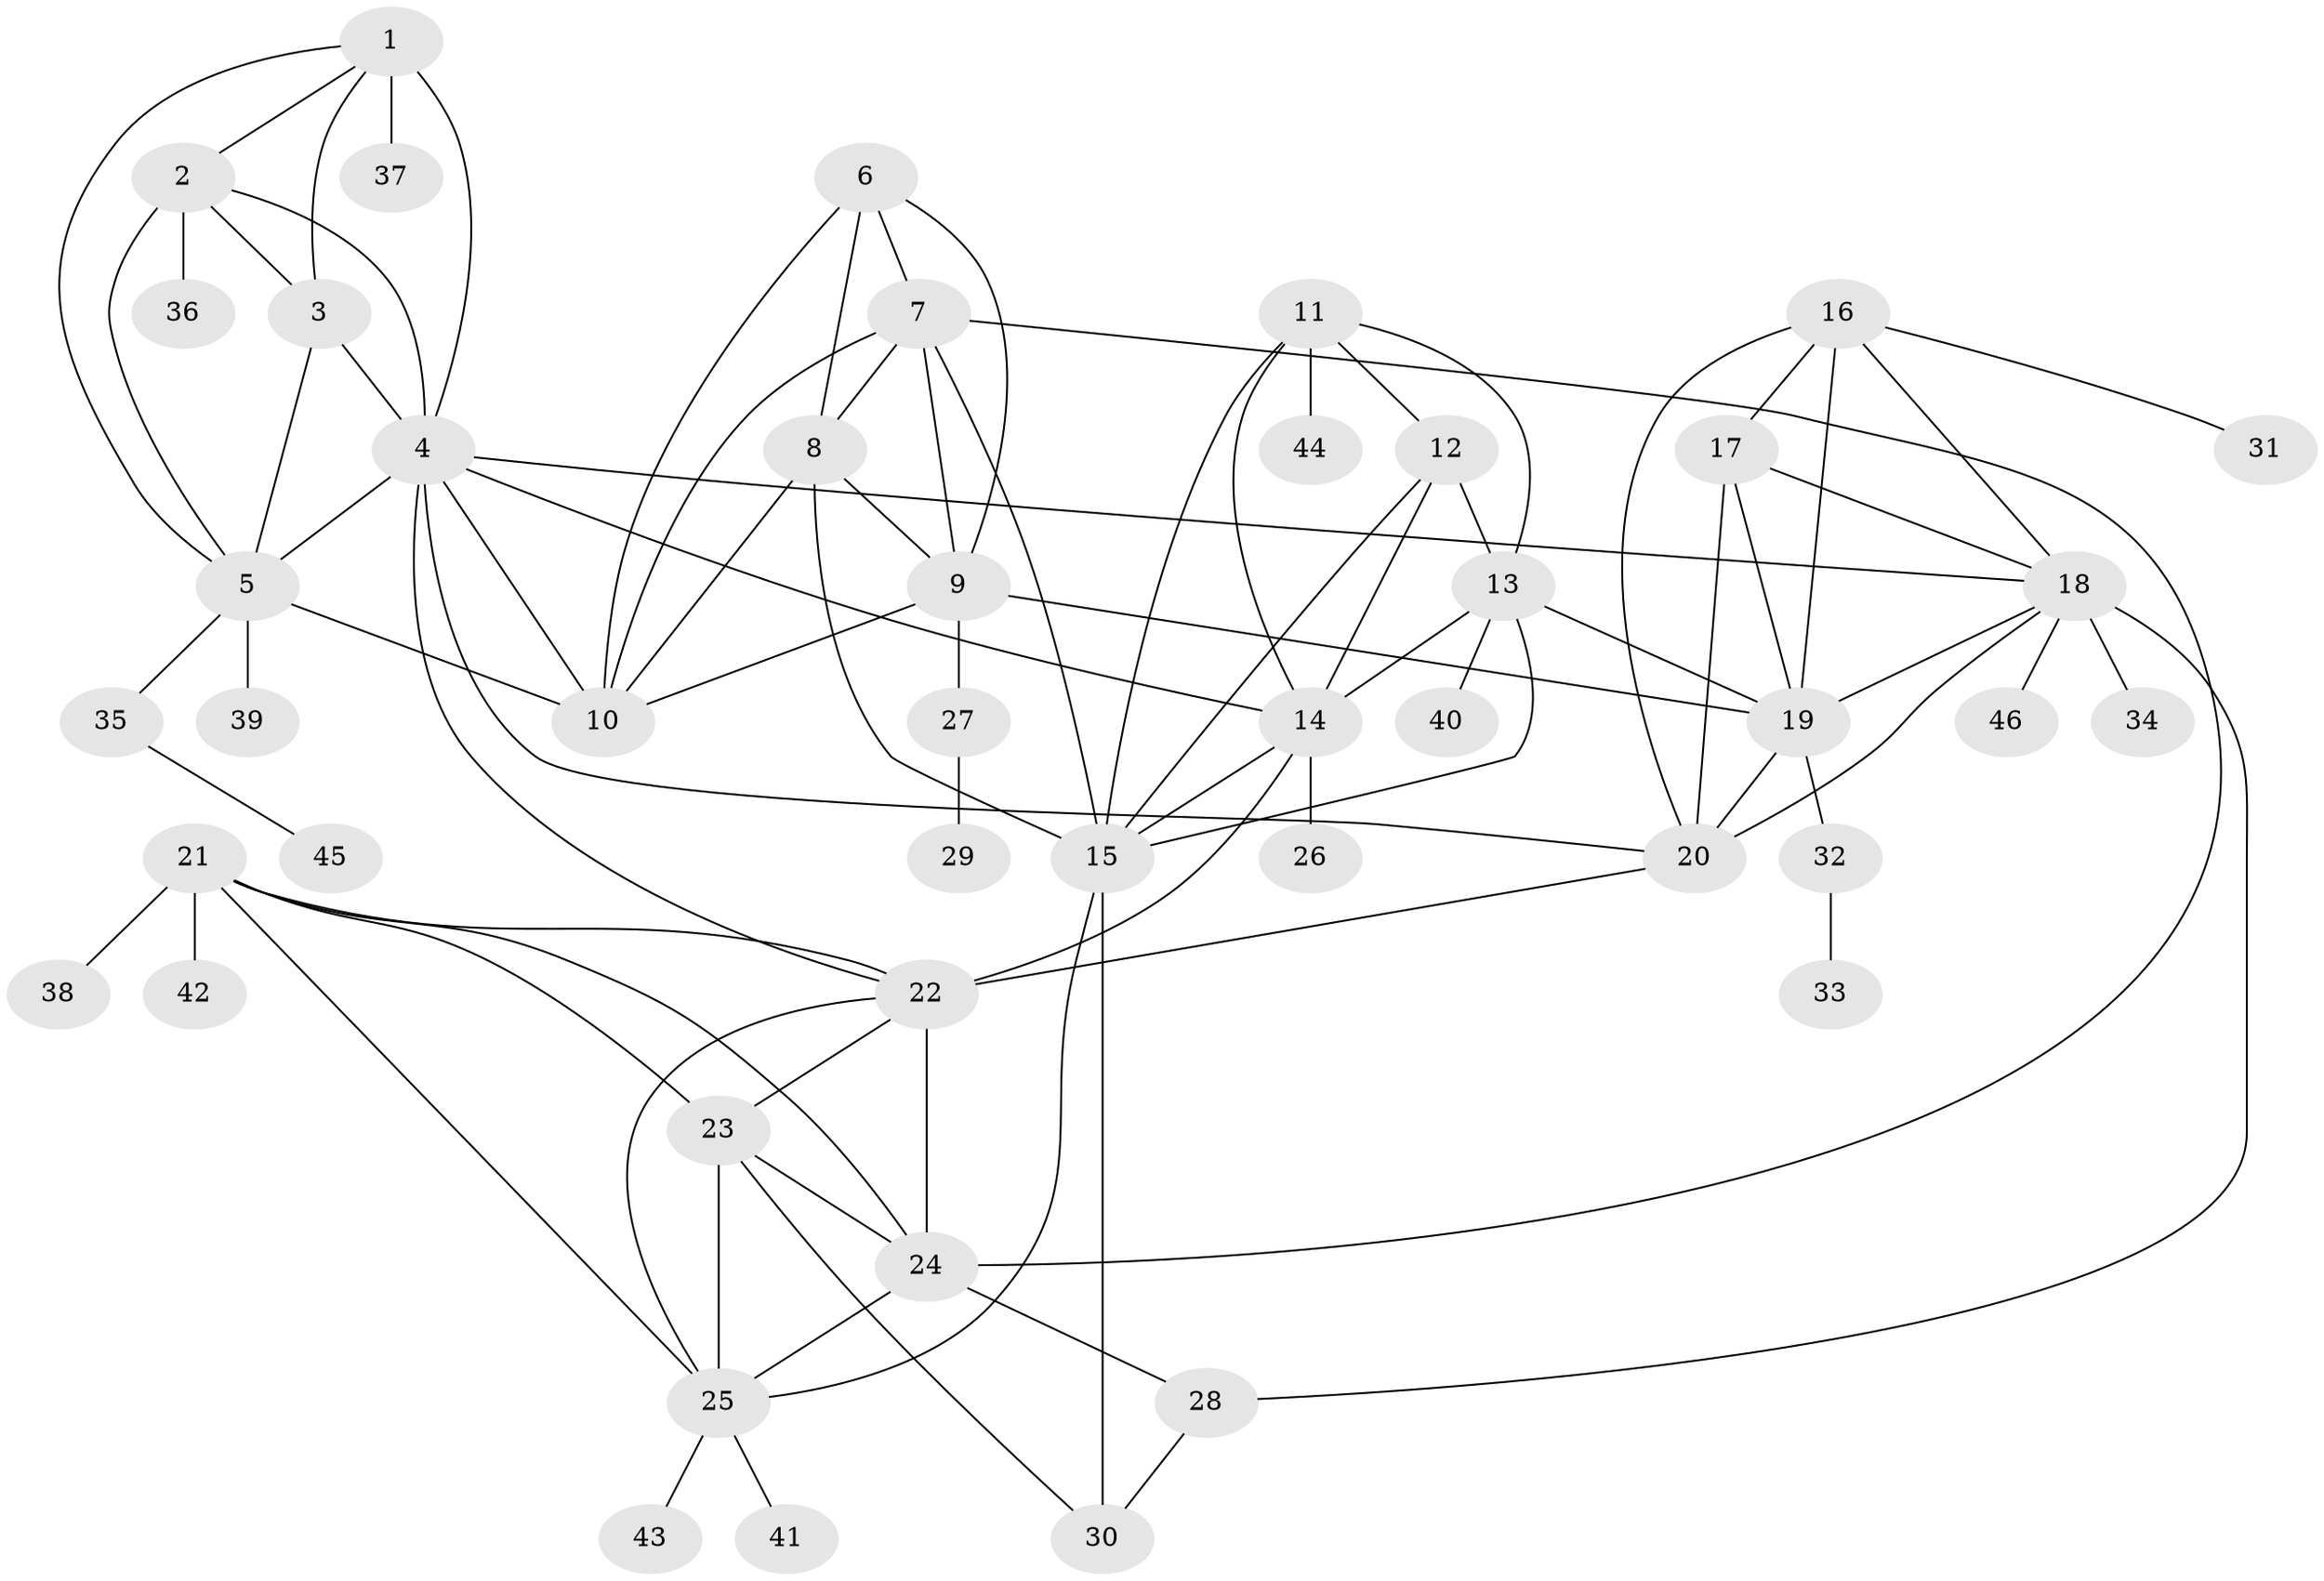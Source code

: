 // original degree distribution, {8: 0.044642857142857144, 7: 0.05357142857142857, 6: 0.017857142857142856, 9: 0.044642857142857144, 10: 0.008928571428571428, 5: 0.017857142857142856, 11: 0.026785714285714284, 4: 0.017857142857142856, 1: 0.5982142857142857, 3: 0.026785714285714284, 2: 0.14285714285714285}
// Generated by graph-tools (version 1.1) at 2025/52/03/04/25 22:52:42]
// undirected, 46 vertices, 88 edges
graph export_dot {
  node [color=gray90,style=filled];
  1;
  2;
  3;
  4;
  5;
  6;
  7;
  8;
  9;
  10;
  11;
  12;
  13;
  14;
  15;
  16;
  17;
  18;
  19;
  20;
  21;
  22;
  23;
  24;
  25;
  26;
  27;
  28;
  29;
  30;
  31;
  32;
  33;
  34;
  35;
  36;
  37;
  38;
  39;
  40;
  41;
  42;
  43;
  44;
  45;
  46;
  1 -- 2 [weight=1.0];
  1 -- 3 [weight=1.0];
  1 -- 4 [weight=1.0];
  1 -- 5 [weight=1.0];
  1 -- 37 [weight=3.0];
  2 -- 3 [weight=1.0];
  2 -- 4 [weight=1.0];
  2 -- 5 [weight=1.0];
  2 -- 36 [weight=1.0];
  3 -- 4 [weight=1.0];
  3 -- 5 [weight=1.0];
  4 -- 5 [weight=1.0];
  4 -- 10 [weight=1.0];
  4 -- 14 [weight=1.0];
  4 -- 18 [weight=1.0];
  4 -- 20 [weight=1.0];
  4 -- 22 [weight=1.0];
  5 -- 10 [weight=1.0];
  5 -- 35 [weight=1.0];
  5 -- 39 [weight=1.0];
  6 -- 7 [weight=1.0];
  6 -- 8 [weight=1.0];
  6 -- 9 [weight=1.0];
  6 -- 10 [weight=1.0];
  7 -- 8 [weight=1.0];
  7 -- 9 [weight=1.0];
  7 -- 10 [weight=1.0];
  7 -- 15 [weight=1.0];
  7 -- 24 [weight=1.0];
  8 -- 9 [weight=1.0];
  8 -- 10 [weight=1.0];
  8 -- 15 [weight=1.0];
  9 -- 10 [weight=1.0];
  9 -- 19 [weight=1.0];
  9 -- 27 [weight=1.0];
  11 -- 12 [weight=1.0];
  11 -- 13 [weight=1.0];
  11 -- 14 [weight=1.0];
  11 -- 15 [weight=1.0];
  11 -- 44 [weight=1.0];
  12 -- 13 [weight=1.0];
  12 -- 14 [weight=1.0];
  12 -- 15 [weight=1.0];
  13 -- 14 [weight=1.0];
  13 -- 15 [weight=1.0];
  13 -- 19 [weight=1.0];
  13 -- 40 [weight=1.0];
  14 -- 15 [weight=1.0];
  14 -- 22 [weight=1.0];
  14 -- 26 [weight=4.0];
  15 -- 25 [weight=1.0];
  15 -- 30 [weight=1.0];
  16 -- 17 [weight=1.0];
  16 -- 18 [weight=1.0];
  16 -- 19 [weight=1.0];
  16 -- 20 [weight=1.0];
  16 -- 31 [weight=1.0];
  17 -- 18 [weight=1.0];
  17 -- 19 [weight=1.0];
  17 -- 20 [weight=5.0];
  18 -- 19 [weight=1.0];
  18 -- 20 [weight=1.0];
  18 -- 28 [weight=1.0];
  18 -- 34 [weight=3.0];
  18 -- 46 [weight=1.0];
  19 -- 20 [weight=1.0];
  19 -- 32 [weight=2.0];
  20 -- 22 [weight=1.0];
  21 -- 22 [weight=1.0];
  21 -- 23 [weight=1.0];
  21 -- 24 [weight=1.0];
  21 -- 25 [weight=1.0];
  21 -- 38 [weight=1.0];
  21 -- 42 [weight=3.0];
  22 -- 23 [weight=1.0];
  22 -- 24 [weight=1.0];
  22 -- 25 [weight=1.0];
  23 -- 24 [weight=1.0];
  23 -- 25 [weight=4.0];
  23 -- 30 [weight=1.0];
  24 -- 25 [weight=1.0];
  24 -- 28 [weight=2.0];
  25 -- 41 [weight=1.0];
  25 -- 43 [weight=1.0];
  27 -- 29 [weight=1.0];
  28 -- 30 [weight=1.0];
  32 -- 33 [weight=1.0];
  35 -- 45 [weight=1.0];
}
